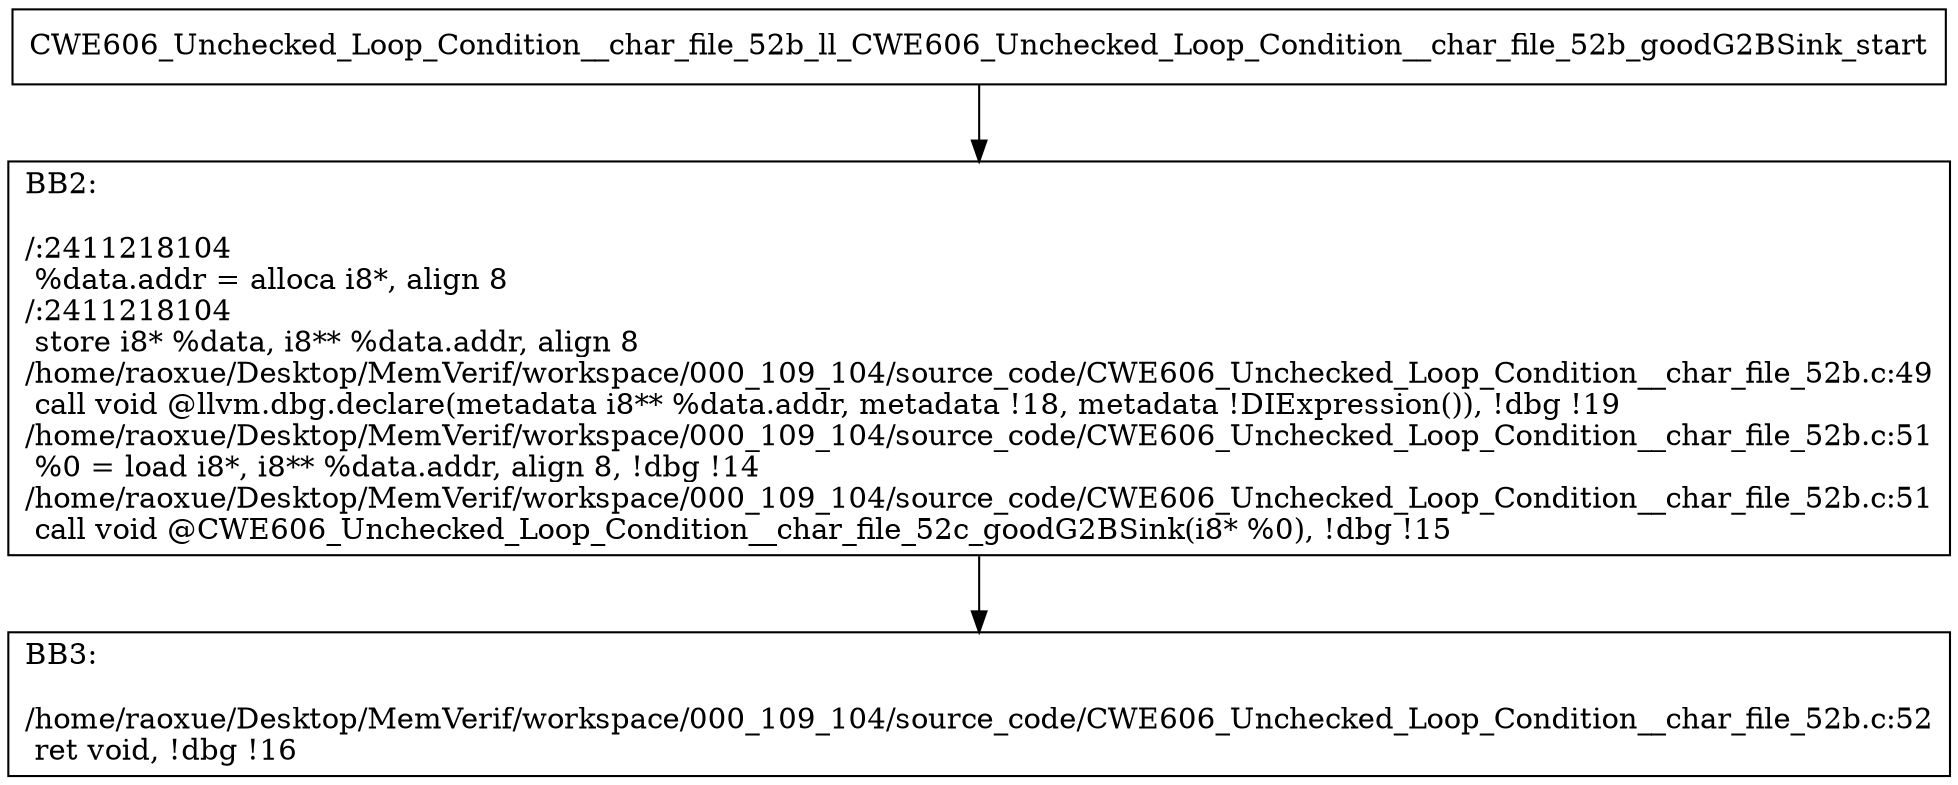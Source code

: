 digraph "CFG for'CWE606_Unchecked_Loop_Condition__char_file_52b_ll_CWE606_Unchecked_Loop_Condition__char_file_52b_goodG2BSink' function" {
	BBCWE606_Unchecked_Loop_Condition__char_file_52b_ll_CWE606_Unchecked_Loop_Condition__char_file_52b_goodG2BSink_start[shape=record,label="{CWE606_Unchecked_Loop_Condition__char_file_52b_ll_CWE606_Unchecked_Loop_Condition__char_file_52b_goodG2BSink_start}"];
	BBCWE606_Unchecked_Loop_Condition__char_file_52b_ll_CWE606_Unchecked_Loop_Condition__char_file_52b_goodG2BSink_start-> CWE606_Unchecked_Loop_Condition__char_file_52b_ll_CWE606_Unchecked_Loop_Condition__char_file_52b_goodG2BSinkBB2;
	CWE606_Unchecked_Loop_Condition__char_file_52b_ll_CWE606_Unchecked_Loop_Condition__char_file_52b_goodG2BSinkBB2 [shape=record, label="{BB2:\l\l/:2411218104\l
  %data.addr = alloca i8*, align 8\l
/:2411218104\l
  store i8* %data, i8** %data.addr, align 8\l
/home/raoxue/Desktop/MemVerif/workspace/000_109_104/source_code/CWE606_Unchecked_Loop_Condition__char_file_52b.c:49\l
  call void @llvm.dbg.declare(metadata i8** %data.addr, metadata !18, metadata !DIExpression()), !dbg !19\l
/home/raoxue/Desktop/MemVerif/workspace/000_109_104/source_code/CWE606_Unchecked_Loop_Condition__char_file_52b.c:51\l
  %0 = load i8*, i8** %data.addr, align 8, !dbg !14\l
/home/raoxue/Desktop/MemVerif/workspace/000_109_104/source_code/CWE606_Unchecked_Loop_Condition__char_file_52b.c:51\l
  call void @CWE606_Unchecked_Loop_Condition__char_file_52c_goodG2BSink(i8* %0), !dbg !15\l
}"];
	CWE606_Unchecked_Loop_Condition__char_file_52b_ll_CWE606_Unchecked_Loop_Condition__char_file_52b_goodG2BSinkBB2-> CWE606_Unchecked_Loop_Condition__char_file_52b_ll_CWE606_Unchecked_Loop_Condition__char_file_52b_goodG2BSinkBB3;
	CWE606_Unchecked_Loop_Condition__char_file_52b_ll_CWE606_Unchecked_Loop_Condition__char_file_52b_goodG2BSinkBB3 [shape=record, label="{BB3:\l\l/home/raoxue/Desktop/MemVerif/workspace/000_109_104/source_code/CWE606_Unchecked_Loop_Condition__char_file_52b.c:52\l
  ret void, !dbg !16\l
}"];
}
